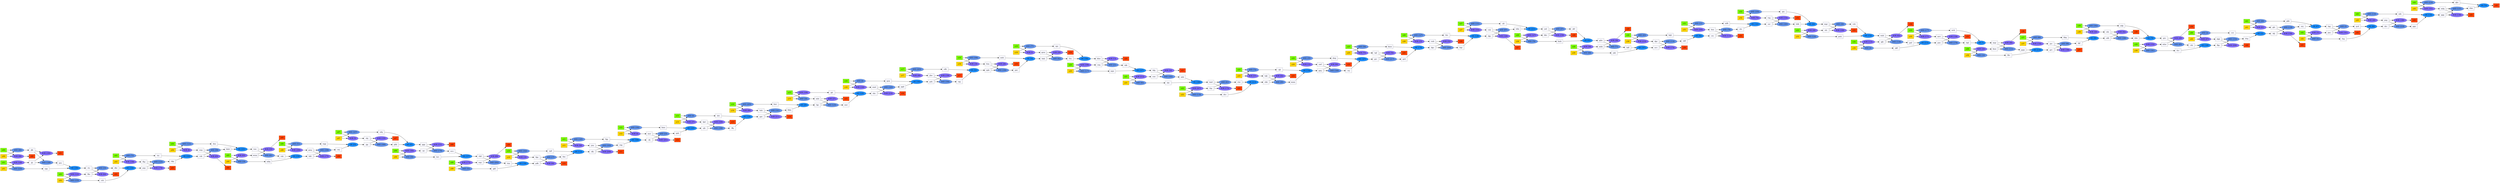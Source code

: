 digraph {
rankdir = "LR"
x00 [style="filled" shape="box" color="gray50" fillcolor="lawngreen"]
x01 [style="filled" shape="box" color="gray50" fillcolor="lawngreen"]
x02 [style="filled" shape="box" color="gray50" fillcolor="lawngreen"]
x03 [style="filled" shape="box" color="gray50" fillcolor="lawngreen"]
x04 [style="filled" shape="box" color="gray50" fillcolor="lawngreen"]
x05 [style="filled" shape="box" color="gray50" fillcolor="lawngreen"]
x06 [style="filled" shape="box" color="gray50" fillcolor="lawngreen"]
x07 [style="filled" shape="box" color="gray50" fillcolor="lawngreen"]
x08 [style="filled" shape="box" color="gray50" fillcolor="lawngreen"]
x09 [style="filled" shape="box" color="gray50" fillcolor="lawngreen"]
x10 [style="filled" shape="box" color="gray50" fillcolor="lawngreen"]
x11 [style="filled" shape="box" color="gray50" fillcolor="lawngreen"]
x12 [style="filled" shape="box" color="gray50" fillcolor="lawngreen"]
x13 [style="filled" shape="box" color="gray50" fillcolor="lawngreen"]
x14 [style="filled" shape="box" color="gray50" fillcolor="lawngreen"]
x15 [style="filled" shape="box" color="gray50" fillcolor="lawngreen"]
x16 [style="filled" shape="box" color="gray50" fillcolor="lawngreen"]
x17 [style="filled" shape="box" color="gray50" fillcolor="lawngreen"]
x18 [style="filled" shape="box" color="gray50" fillcolor="lawngreen"]
x19 [style="filled" shape="box" color="gray50" fillcolor="lawngreen"]
x20 [style="filled" shape="box" color="gray50" fillcolor="lawngreen"]
x21 [style="filled" shape="box" color="gray50" fillcolor="lawngreen"]
x22 [style="filled" shape="box" color="gray50" fillcolor="lawngreen"]
x23 [style="filled" shape="box" color="gray50" fillcolor="lawngreen"]
x24 [style="filled" shape="box" color="gray50" fillcolor="lawngreen"]
x25 [style="filled" shape="box" color="gray50" fillcolor="lawngreen"]
x26 [style="filled" shape="box" color="gray50" fillcolor="lawngreen"]
x27 [style="filled" shape="box" color="gray50" fillcolor="lawngreen"]
x28 [style="filled" shape="box" color="gray50" fillcolor="lawngreen"]
x29 [style="filled" shape="box" color="gray50" fillcolor="lawngreen"]
x30 [style="filled" shape="box" color="gray50" fillcolor="lawngreen"]
x31 [style="filled" shape="box" color="gray50" fillcolor="lawngreen"]
x32 [style="filled" shape="box" color="gray50" fillcolor="lawngreen"]
x33 [style="filled" shape="box" color="gray50" fillcolor="lawngreen"]
x34 [style="filled" shape="box" color="gray50" fillcolor="lawngreen"]
x35 [style="filled" shape="box" color="gray50" fillcolor="lawngreen"]
x36 [style="filled" shape="box" color="gray50" fillcolor="lawngreen"]
x37 [style="filled" shape="box" color="gray50" fillcolor="lawngreen"]
x38 [style="filled" shape="box" color="gray50" fillcolor="lawngreen"]
x39 [style="filled" shape="box" color="gray50" fillcolor="lawngreen"]
x40 [style="filled" shape="box" color="gray50" fillcolor="lawngreen"]
x41 [style="filled" shape="box" color="gray50" fillcolor="lawngreen"]
x42 [style="filled" shape="box" color="gray50" fillcolor="lawngreen"]
x43 [style="filled" shape="box" color="gray50" fillcolor="lawngreen"]
x44 [style="filled" shape="box" color="gray50" fillcolor="lawngreen"]
y00 [style="filled" shape="box" color="gray50" fillcolor="gold"]
y01 [style="filled" shape="box" color="gray50" fillcolor="gold"]
y02 [style="filled" shape="box" color="gray50" fillcolor="gold"]
y03 [style="filled" shape="box" color="gray50" fillcolor="gold"]
y04 [style="filled" shape="box" color="gray50" fillcolor="gold"]
y05 [style="filled" shape="box" color="gray50" fillcolor="gold"]
y06 [style="filled" shape="box" color="gray50" fillcolor="gold"]
y07 [style="filled" shape="box" color="gray50" fillcolor="gold"]
y08 [style="filled" shape="box" color="gray50" fillcolor="gold"]
y09 [style="filled" shape="box" color="gray50" fillcolor="gold"]
y10 [style="filled" shape="box" color="gray50" fillcolor="gold"]
y11 [style="filled" shape="box" color="gray50" fillcolor="gold"]
y12 [style="filled" shape="box" color="gray50" fillcolor="gold"]
y13 [style="filled" shape="box" color="gray50" fillcolor="gold"]
y14 [style="filled" shape="box" color="gray50" fillcolor="gold"]
y15 [style="filled" shape="box" color="gray50" fillcolor="gold"]
y16 [style="filled" shape="box" color="gray50" fillcolor="gold"]
y17 [style="filled" shape="box" color="gray50" fillcolor="gold"]
y18 [style="filled" shape="box" color="gray50" fillcolor="gold"]
y19 [style="filled" shape="box" color="gray50" fillcolor="gold"]
y20 [style="filled" shape="box" color="gray50" fillcolor="gold"]
y21 [style="filled" shape="box" color="gray50" fillcolor="gold"]
y22 [style="filled" shape="box" color="gray50" fillcolor="gold"]
y23 [style="filled" shape="box" color="gray50" fillcolor="gold"]
y24 [style="filled" shape="box" color="gray50" fillcolor="gold"]
y25 [style="filled" shape="box" color="gray50" fillcolor="gold"]
y26 [style="filled" shape="box" color="gray50" fillcolor="gold"]
y27 [style="filled" shape="box" color="gray50" fillcolor="gold"]
y28 [style="filled" shape="box" color="gray50" fillcolor="gold"]
y29 [style="filled" shape="box" color="gray50" fillcolor="gold"]
y30 [style="filled" shape="box" color="gray50" fillcolor="gold"]
y31 [style="filled" shape="box" color="gray50" fillcolor="gold"]
y32 [style="filled" shape="box" color="gray50" fillcolor="gold"]
y33 [style="filled" shape="box" color="gray50" fillcolor="gold"]
y34 [style="filled" shape="box" color="gray50" fillcolor="gold"]
y35 [style="filled" shape="box" color="gray50" fillcolor="gold"]
y36 [style="filled" shape="box" color="gray50" fillcolor="gold"]
y37 [style="filled" shape="box" color="gray50" fillcolor="gold"]
y38 [style="filled" shape="box" color="gray50" fillcolor="gold"]
y39 [style="filled" shape="box" color="gray50" fillcolor="gold"]
y40 [style="filled" shape="box" color="gray50" fillcolor="gold"]
y41 [style="filled" shape="box" color="gray50" fillcolor="gold"]
y42 [style="filled" shape="box" color="gray50" fillcolor="gold"]
y43 [style="filled" shape="box" color="gray50" fillcolor="gold"]
y44 [style="filled" shape="box" color="gray50" fillcolor="gold"]
dct [style="filled" shape="box" color="gray50" fillcolor="ghostwhite"]
qww [style="filled" shape="box" color="gray50" fillcolor="ghostwhite"]
vvt [style="filled" shape="box" color="gray50" fillcolor="ghostwhite"]
bpj [style="filled" shape="box" color="gray50" fillcolor="ghostwhite"]
jmc [style="filled" shape="box" color="gray50" fillcolor="ghostwhite"]
qvd [style="filled" shape="box" color="gray50" fillcolor="ghostwhite"]
qkf [style="filled" shape="box" color="gray50" fillcolor="ghostwhite"]
shj [style="filled" shape="box" color="gray50" fillcolor="ghostwhite"]
msr [style="filled" shape="box" color="gray50" fillcolor="ghostwhite"]
dqf [style="filled" shape="box" color="gray50" fillcolor="ghostwhite"]
wvh [style="filled" shape="box" color="gray50" fillcolor="ghostwhite"]
mqr [style="filled" shape="box" color="gray50" fillcolor="ghostwhite"]
cwp [style="filled" shape="box" color="gray50" fillcolor="ghostwhite"]
qsm [style="filled" shape="box" color="gray50" fillcolor="ghostwhite"]
fpp [style="filled" shape="box" color="gray50" fillcolor="ghostwhite"]
mfb [style="filled" shape="box" color="gray50" fillcolor="ghostwhite"]
swf [style="filled" shape="box" color="gray50" fillcolor="ghostwhite"]
kbw [style="filled" shape="box" color="gray50" fillcolor="ghostwhite"]
cnq [style="filled" shape="box" color="gray50" fillcolor="ghostwhite"]
z20 [style="filled" shape="box" color="gray50" fillcolor="orangered"]
fbv [style="filled" shape="box" color="gray50" fillcolor="ghostwhite"]
vwb [style="filled" shape="box" color="gray50" fillcolor="ghostwhite"]
pnt [style="filled" shape="box" color="gray50" fillcolor="ghostwhite"]
nwb [style="filled" shape="box" color="gray50" fillcolor="ghostwhite"]
bnk [style="filled" shape="box" color="gray50" fillcolor="ghostwhite"]
pdk [style="filled" shape="box" color="gray50" fillcolor="ghostwhite"]
fnn [style="filled" shape="box" color="gray50" fillcolor="ghostwhite"]
fcm [style="filled" shape="box" color="gray50" fillcolor="ghostwhite"]
mkq [style="filled" shape="box" color="gray50" fillcolor="ghostwhite"]
mht [style="filled" shape="box" color="gray50" fillcolor="ghostwhite"]
tdh [style="filled" shape="box" color="gray50" fillcolor="ghostwhite"]
dvg [style="filled" shape="box" color="gray50" fillcolor="ghostwhite"]
hfj [style="filled" shape="box" color="gray50" fillcolor="ghostwhite"]
rfj [style="filled" shape="box" color="gray50" fillcolor="ghostwhite"]
qnh [style="filled" shape="box" color="gray50" fillcolor="ghostwhite"]
fmw [style="filled" shape="box" color="gray50" fillcolor="ghostwhite"]
wgp [style="filled" shape="box" color="gray50" fillcolor="ghostwhite"]
ncj [style="filled" shape="box" color="gray50" fillcolor="ghostwhite"]
jjg [style="filled" shape="box" color="gray50" fillcolor="ghostwhite"]
bkm [style="filled" shape="box" color="gray50" fillcolor="ghostwhite"]
bwr [style="filled" shape="box" color="gray50" fillcolor="ghostwhite"]
fgc [style="filled" shape="box" color="gray50" fillcolor="ghostwhite"]
z15 [style="filled" shape="box" color="gray50" fillcolor="orangered"]
qnk [style="filled" shape="box" color="gray50" fillcolor="ghostwhite"]
z18 [style="filled" shape="box" color="gray50" fillcolor="orangered"]
z19 [style="filled" shape="box" color="gray50" fillcolor="orangered"]
mgr [style="filled" shape="box" color="gray50" fillcolor="ghostwhite"]
vfc [style="filled" shape="box" color="gray50" fillcolor="ghostwhite"]
vsh [style="filled" shape="box" color="gray50" fillcolor="ghostwhite"]
cdh [style="filled" shape="box" color="gray50" fillcolor="ghostwhite"]
wjj [style="filled" shape="box" color="gray50" fillcolor="ghostwhite"]
rtc [style="filled" shape="box" color="gray50" fillcolor="ghostwhite"]
fkn [style="filled" shape="box" color="gray50" fillcolor="ghostwhite"]
dbr [style="filled" shape="box" color="gray50" fillcolor="ghostwhite"]
bfg [style="filled" shape="box" color="gray50" fillcolor="ghostwhite"]
rsw [style="filled" shape="box" color="gray50" fillcolor="ghostwhite"]
z21 [style="filled" shape="box" color="gray50" fillcolor="orangered"]
dwp [style="filled" shape="box" color="gray50" fillcolor="ghostwhite"]
fpd [style="filled" shape="box" color="gray50" fillcolor="ghostwhite"]
qdw [style="filled" shape="box" color="gray50" fillcolor="ghostwhite"]
mhh [style="filled" shape="box" color="gray50" fillcolor="ghostwhite"]
z29 [style="filled" shape="box" color="gray50" fillcolor="orangered"]
cds [style="filled" shape="box" color="gray50" fillcolor="ghostwhite"]
fcg [style="filled" shape="box" color="gray50" fillcolor="ghostwhite"]
wnb [style="filled" shape="box" color="gray50" fillcolor="ghostwhite"]
qjh [style="filled" shape="box" color="gray50" fillcolor="ghostwhite"]
z34 [style="filled" shape="box" color="gray50" fillcolor="orangered"]
kqh [style="filled" shape="box" color="gray50" fillcolor="ghostwhite"]
hdk [style="filled" shape="box" color="gray50" fillcolor="ghostwhite"]
qtc [style="filled" shape="box" color="gray50" fillcolor="ghostwhite"]
pbk [style="filled" shape="box" color="gray50" fillcolor="ghostwhite"]
sdq [style="filled" shape="box" color="gray50" fillcolor="ghostwhite"]
ggp [style="filled" shape="box" color="gray50" fillcolor="ghostwhite"]
psg [style="filled" shape="box" color="gray50" fillcolor="ghostwhite"]
jsd [style="filled" shape="box" color="gray50" fillcolor="ghostwhite"]
kbc [style="filled" shape="box" color="gray50" fillcolor="ghostwhite"]
jbf [style="filled" shape="box" color="gray50" fillcolor="ghostwhite"]
jhw [style="filled" shape="box" color="gray50" fillcolor="ghostwhite"]
grs [style="filled" shape="box" color="gray50" fillcolor="ghostwhite"]
whw [style="filled" shape="box" color="gray50" fillcolor="ghostwhite"]
z39 [style="filled" shape="box" color="gray50" fillcolor="orangered"]
hrv [style="filled" shape="box" color="gray50" fillcolor="ghostwhite"]
dgc [style="filled" shape="box" color="gray50" fillcolor="ghostwhite"]
z26 [style="filled" shape="box" color="gray50" fillcolor="orangered"]
tsw [style="filled" shape="box" color="gray50" fillcolor="ghostwhite"]
wwm [style="filled" shape="box" color="gray50" fillcolor="ghostwhite"]
hdt [style="filled" shape="box" color="gray50" fillcolor="ghostwhite"]
tqf [style="filled" shape="box" color="gray50" fillcolor="ghostwhite"]
grc [style="filled" shape="box" color="gray50" fillcolor="ghostwhite"]
z25 [style="filled" shape="box" color="gray50" fillcolor="orangered"]
z09 [style="filled" shape="box" color="gray50" fillcolor="orangered"]
dmw [style="filled" shape="box" color="gray50" fillcolor="ghostwhite"]
tqk [style="filled" shape="box" color="gray50" fillcolor="ghostwhite"]
jrm [style="filled" shape="box" color="gray50" fillcolor="ghostwhite"]
rsk [style="filled" shape="box" color="gray50" fillcolor="ghostwhite"]
dmh [style="filled" shape="box" color="gray50" fillcolor="ghostwhite"]
jfb [style="filled" shape="box" color="gray50" fillcolor="ghostwhite"]
tmd [style="filled" shape="box" color="gray50" fillcolor="ghostwhite"]
fsp [style="filled" shape="box" color="gray50" fillcolor="ghostwhite"]
rtw [style="filled" shape="box" color="gray50" fillcolor="ghostwhite"]
frn [style="filled" shape="box" color="gray50" fillcolor="ghostwhite"]
bmh [style="filled" shape="box" color="gray50" fillcolor="ghostwhite"]
z02 [style="filled" shape="box" color="gray50" fillcolor="orangered"]
z04 [style="filled" shape="box" color="gray50" fillcolor="orangered"]
z36 [style="filled" shape="box" color="gray50" fillcolor="orangered"]
dqk [style="filled" shape="box" color="gray50" fillcolor="ghostwhite"]
jnk [style="filled" shape="box" color="gray50" fillcolor="ghostwhite"]
hsh [style="filled" shape="box" color="gray50" fillcolor="ghostwhite"]
vtg [style="filled" shape="box" color="gray50" fillcolor="ghostwhite"]
hdf [style="filled" shape="box" color="gray50" fillcolor="ghostwhite"]
sjk [style="filled" shape="box" color="gray50" fillcolor="ghostwhite"]
ttc [style="filled" shape="box" color="gray50" fillcolor="ghostwhite"]
qhs [style="filled" shape="box" color="gray50" fillcolor="ghostwhite"]
vkm [style="filled" shape="box" color="gray50" fillcolor="ghostwhite"]
z45 [style="filled" shape="box" color="gray50" fillcolor="orangered"]
sgc [style="filled" shape="box" color="gray50" fillcolor="ghostwhite"]
tdw [style="filled" shape="box" color="gray50" fillcolor="ghostwhite"]
ndp [style="filled" shape="box" color="gray50" fillcolor="ghostwhite"]
rrc [style="filled" shape="box" color="gray50" fillcolor="ghostwhite"]
bsn [style="filled" shape="box" color="gray50" fillcolor="ghostwhite"]
vfs [style="filled" shape="box" color="gray50" fillcolor="ghostwhite"]
pkb [style="filled" shape="box" color="gray50" fillcolor="ghostwhite"]
rnk [style="filled" shape="box" color="gray50" fillcolor="ghostwhite"]
chk [style="filled" shape="box" color="gray50" fillcolor="ghostwhite"]
z23 [style="filled" shape="box" color="gray50" fillcolor="orangered"]
nbf [style="filled" shape="box" color="gray50" fillcolor="ghostwhite"]
rtb [style="filled" shape="box" color="gray50" fillcolor="ghostwhite"]
drc [style="filled" shape="box" color="gray50" fillcolor="ghostwhite"]
vsk [style="filled" shape="box" color="gray50" fillcolor="ghostwhite"]
djp [style="filled" shape="box" color="gray50" fillcolor="ghostwhite"]
wkn [style="filled" shape="box" color="gray50" fillcolor="ghostwhite"]
hbg [style="filled" shape="box" color="gray50" fillcolor="ghostwhite"]
vkd [style="filled" shape="box" color="gray50" fillcolor="ghostwhite"]
wqr [style="filled" shape="box" color="gray50" fillcolor="ghostwhite"]
gbf [style="filled" shape="box" color="gray50" fillcolor="ghostwhite"]
gmj [style="filled" shape="box" color="gray50" fillcolor="ghostwhite"]
z24 [style="filled" shape="box" color="gray50" fillcolor="orangered"]
gfs [style="filled" shape="box" color="gray50" fillcolor="ghostwhite"]
sdb [style="filled" shape="box" color="gray50" fillcolor="ghostwhite"]
z38 [style="filled" shape="box" color="gray50" fillcolor="orangered"]
rkv [style="filled" shape="box" color="gray50" fillcolor="ghostwhite"]
z10 [style="filled" shape="box" color="gray50" fillcolor="orangered"]
mnm [style="filled" shape="box" color="gray50" fillcolor="ghostwhite"]
kjf [style="filled" shape="box" color="gray50" fillcolor="ghostwhite"]
nvj [style="filled" shape="box" color="gray50" fillcolor="ghostwhite"]
grv [style="filled" shape="box" color="gray50" fillcolor="ghostwhite"]
jnv [style="filled" shape="box" color="gray50" fillcolor="ghostwhite"]
z00 [style="filled" shape="box" color="gray50" fillcolor="orangered"]
jjj [style="filled" shape="box" color="gray50" fillcolor="ghostwhite"]
z01 [style="filled" shape="box" color="gray50" fillcolor="orangered"]
wdq [style="filled" shape="box" color="gray50" fillcolor="ghostwhite"]
vkp [style="filled" shape="box" color="gray50" fillcolor="ghostwhite"]
vrb [style="filled" shape="box" color="gray50" fillcolor="ghostwhite"]
psp [style="filled" shape="box" color="gray50" fillcolor="ghostwhite"]
gwg [style="filled" shape="box" color="gray50" fillcolor="ghostwhite"]
nqw [style="filled" shape="box" color="gray50" fillcolor="ghostwhite"]
fhp [style="filled" shape="box" color="gray50" fillcolor="ghostwhite"]
jgt [style="filled" shape="box" color="gray50" fillcolor="ghostwhite"]
ndc [style="filled" shape="box" color="gray50" fillcolor="ghostwhite"]
pqm [style="filled" shape="box" color="gray50" fillcolor="ghostwhite"]
cpd [style="filled" shape="box" color="gray50" fillcolor="ghostwhite"]
tfh [style="filled" shape="box" color="gray50" fillcolor="ghostwhite"]
z31 [style="filled" shape="box" color="gray50" fillcolor="orangered"]
dpr [style="filled" shape="box" color="gray50" fillcolor="ghostwhite"]
nvv [style="filled" shape="box" color="gray50" fillcolor="ghostwhite"]
z30 [style="filled" shape="box" color="gray50" fillcolor="orangered"]
pnf [style="filled" shape="box" color="gray50" fillcolor="ghostwhite"]
dvc [style="filled" shape="box" color="gray50" fillcolor="ghostwhite"]
nwr [style="filled" shape="box" color="gray50" fillcolor="ghostwhite"]
shs [style="filled" shape="box" color="gray50" fillcolor="ghostwhite"]
dsn [style="filled" shape="box" color="gray50" fillcolor="ghostwhite"]
pwh [style="filled" shape="box" color="gray50" fillcolor="ghostwhite"]
pss [style="filled" shape="box" color="gray50" fillcolor="ghostwhite"]
hts [style="filled" shape="box" color="gray50" fillcolor="ghostwhite"]
hqr [style="filled" shape="box" color="gray50" fillcolor="ghostwhite"]
ffq [style="filled" shape="box" color="gray50" fillcolor="ghostwhite"]
gnt [style="filled" shape="box" color="gray50" fillcolor="ghostwhite"]
gqn [style="filled" shape="box" color="gray50" fillcolor="ghostwhite"]
ggg [style="filled" shape="box" color="gray50" fillcolor="ghostwhite"]
sfr [style="filled" shape="box" color="gray50" fillcolor="ghostwhite"]
ssr [style="filled" shape="box" color="gray50" fillcolor="ghostwhite"]
z32 [style="filled" shape="box" color="gray50" fillcolor="orangered"]
z07 [style="filled" shape="box" color="gray50" fillcolor="orangered"]
ttm [style="filled" shape="box" color="gray50" fillcolor="ghostwhite"]
mvt [style="filled" shape="box" color="gray50" fillcolor="ghostwhite"]
jnw [style="filled" shape="box" color="gray50" fillcolor="ghostwhite"]
z35 [style="filled" shape="box" color="gray50" fillcolor="orangered"]
z44 [style="filled" shape="box" color="gray50" fillcolor="orangered"]
ccj [style="filled" shape="box" color="gray50" fillcolor="ghostwhite"]
wnd [style="filled" shape="box" color="gray50" fillcolor="ghostwhite"]
pgd [style="filled" shape="box" color="gray50" fillcolor="ghostwhite"]
fqp [style="filled" shape="box" color="gray50" fillcolor="ghostwhite"]
z27 [style="filled" shape="box" color="gray50" fillcolor="orangered"]
fvv [style="filled" shape="box" color="gray50" fillcolor="ghostwhite"]
fkp [style="filled" shape="box" color="gray50" fillcolor="ghostwhite"]
z05 [style="filled" shape="box" color="gray50" fillcolor="orangered"]
cjc [style="filled" shape="box" color="gray50" fillcolor="ghostwhite"]
z08 [style="filled" shape="box" color="gray50" fillcolor="orangered"]
prk [style="filled" shape="box" color="gray50" fillcolor="ghostwhite"]
z17 [style="filled" shape="box" color="gray50" fillcolor="orangered"]
wvc [style="filled" shape="box" color="gray50" fillcolor="ghostwhite"]
z41 [style="filled" shape="box" color="gray50" fillcolor="orangered"]
z28 [style="filled" shape="box" color="gray50" fillcolor="orangered"]
mbt [style="filled" shape="box" color="gray50" fillcolor="ghostwhite"]
hmn [style="filled" shape="box" color="gray50" fillcolor="ghostwhite"]
sjh [style="filled" shape="box" color="gray50" fillcolor="ghostwhite"]
rng [style="filled" shape="box" color="gray50" fillcolor="ghostwhite"]
z33 [style="filled" shape="box" color="gray50" fillcolor="orangered"]
z13 [style="filled" shape="box" color="gray50" fillcolor="orangered"]
z22 [style="filled" shape="box" color="gray50" fillcolor="orangered"]
z06 [style="filled" shape="box" color="gray50" fillcolor="orangered"]
grd [style="filled" shape="box" color="gray50" fillcolor="ghostwhite"]
z03 [style="filled" shape="box" color="gray50" fillcolor="orangered"]
z43 [style="filled" shape="box" color="gray50" fillcolor="orangered"]
z42 [style="filled" shape="box" color="gray50" fillcolor="orangered"]
cpp [style="filled" shape="box" color="gray50" fillcolor="ghostwhite"]
z37 [style="filled" shape="box" color="gray50" fillcolor="orangered"]
z12 [style="filled" shape="box" color="gray50" fillcolor="orangered"]
z40 [style="filled" shape="box" color="gray50" fillcolor="orangered"]
z11 [style="filled" shape="box" color="gray50" fillcolor="orangered"]
z14 [style="filled" shape="box" color="gray50" fillcolor="orangered"]
z16 [style="filled" shape="box" color="gray50" fillcolor="orangered"]
0 [label="AND (0)" style="filled" color="gray50" fillcolor="cornflowerblue"]
1 [label="XOR (1)" style="filled" color="gray50" fillcolor="lightslateblue"]
2 [label="AND (2)" style="filled" color="gray50" fillcolor="cornflowerblue"]
3 [label="AND (3)" style="filled" color="gray50" fillcolor="cornflowerblue"]
4 [label="AND (4)" style="filled" color="gray50" fillcolor="cornflowerblue"]
5 [label="XOR (5)" style="filled" color="gray50" fillcolor="lightslateblue"]
6 [label="XOR (6)" style="filled" color="gray50" fillcolor="lightslateblue"]
7 [label="OR (7)" style="filled" color="gray50" fillcolor="dodgerblue"]
8 [label="XOR (8)" style="filled" color="gray50" fillcolor="lightslateblue"]
9 [label="AND (9)" style="filled" color="gray50" fillcolor="cornflowerblue"]
10 [label="XOR (10)" style="filled" color="gray50" fillcolor="lightslateblue"]
11 [label="AND (11)" style="filled" color="gray50" fillcolor="cornflowerblue"]
12 [label="XOR (12)" style="filled" color="gray50" fillcolor="lightslateblue"]
13 [label="XOR (13)" style="filled" color="gray50" fillcolor="lightslateblue"]
14 [label="AND (14)" style="filled" color="gray50" fillcolor="cornflowerblue"]
15 [label="XOR (15)" style="filled" color="gray50" fillcolor="lightslateblue"]
16 [label="OR (16)" style="filled" color="gray50" fillcolor="dodgerblue"]
17 [label="AND (17)" style="filled" color="gray50" fillcolor="cornflowerblue"]
18 [label="XOR (18)" style="filled" color="gray50" fillcolor="lightslateblue"]
19 [label="AND (19)" style="filled" color="gray50" fillcolor="cornflowerblue"]
20 [label="AND (20)" style="filled" color="gray50" fillcolor="cornflowerblue"]
21 [label="AND (21)" style="filled" color="gray50" fillcolor="cornflowerblue"]
22 [label="OR (22)" style="filled" color="gray50" fillcolor="dodgerblue"]
23 [label="AND (23)" style="filled" color="gray50" fillcolor="cornflowerblue"]
24 [label="XOR (24)" style="filled" color="gray50" fillcolor="lightslateblue"]
25 [label="OR (25)" style="filled" color="gray50" fillcolor="dodgerblue"]
26 [label="OR (26)" style="filled" color="gray50" fillcolor="dodgerblue"]
27 [label="XOR (27)" style="filled" color="gray50" fillcolor="lightslateblue"]
28 [label="XOR (28)" style="filled" color="gray50" fillcolor="lightslateblue"]
29 [label="XOR (29)" style="filled" color="gray50" fillcolor="lightslateblue"]
30 [label="AND (30)" style="filled" color="gray50" fillcolor="cornflowerblue"]
31 [label="XOR (31)" style="filled" color="gray50" fillcolor="lightslateblue"]
32 [label="OR (32)" style="filled" color="gray50" fillcolor="dodgerblue"]
33 [label="AND (33)" style="filled" color="gray50" fillcolor="cornflowerblue"]
34 [label="XOR (34)" style="filled" color="gray50" fillcolor="lightslateblue"]
35 [label="AND (35)" style="filled" color="gray50" fillcolor="cornflowerblue"]
36 [label="XOR (36)" style="filled" color="gray50" fillcolor="lightslateblue"]
37 [label="XOR (37)" style="filled" color="gray50" fillcolor="lightslateblue"]
38 [label="XOR (38)" style="filled" color="gray50" fillcolor="lightslateblue"]
39 [label="XOR (39)" style="filled" color="gray50" fillcolor="lightslateblue"]
40 [label="XOR (40)" style="filled" color="gray50" fillcolor="lightslateblue"]
41 [label="AND (41)" style="filled" color="gray50" fillcolor="cornflowerblue"]
42 [label="XOR (42)" style="filled" color="gray50" fillcolor="lightslateblue"]
43 [label="AND (43)" style="filled" color="gray50" fillcolor="cornflowerblue"]
44 [label="OR (44)" style="filled" color="gray50" fillcolor="dodgerblue"]
45 [label="OR (45)" style="filled" color="gray50" fillcolor="dodgerblue"]
46 [label="XOR (46)" style="filled" color="gray50" fillcolor="lightslateblue"]
47 [label="AND (47)" style="filled" color="gray50" fillcolor="cornflowerblue"]
48 [label="XOR (48)" style="filled" color="gray50" fillcolor="lightslateblue"]
49 [label="XOR (49)" style="filled" color="gray50" fillcolor="lightslateblue"]
50 [label="AND (50)" style="filled" color="gray50" fillcolor="cornflowerblue"]
51 [label="AND (51)" style="filled" color="gray50" fillcolor="cornflowerblue"]
52 [label="XOR (52)" style="filled" color="gray50" fillcolor="lightslateblue"]
53 [label="XOR (53)" style="filled" color="gray50" fillcolor="lightslateblue"]
54 [label="XOR (54)" style="filled" color="gray50" fillcolor="lightslateblue"]
55 [label="AND (55)" style="filled" color="gray50" fillcolor="cornflowerblue"]
56 [label="AND (56)" style="filled" color="gray50" fillcolor="cornflowerblue"]
57 [label="XOR (57)" style="filled" color="gray50" fillcolor="lightslateblue"]
58 [label="XOR (58)" style="filled" color="gray50" fillcolor="lightslateblue"]
59 [label="AND (59)" style="filled" color="gray50" fillcolor="cornflowerblue"]
60 [label="AND (60)" style="filled" color="gray50" fillcolor="cornflowerblue"]
61 [label="AND (61)" style="filled" color="gray50" fillcolor="cornflowerblue"]
62 [label="AND (62)" style="filled" color="gray50" fillcolor="cornflowerblue"]
63 [label="OR (63)" style="filled" color="gray50" fillcolor="dodgerblue"]
64 [label="XOR (64)" style="filled" color="gray50" fillcolor="lightslateblue"]
65 [label="XOR (65)" style="filled" color="gray50" fillcolor="lightslateblue"]
66 [label="XOR (66)" style="filled" color="gray50" fillcolor="lightslateblue"]
67 [label="XOR (67)" style="filled" color="gray50" fillcolor="lightslateblue"]
68 [label="AND (68)" style="filled" color="gray50" fillcolor="cornflowerblue"]
69 [label="XOR (69)" style="filled" color="gray50" fillcolor="lightslateblue"]
70 [label="XOR (70)" style="filled" color="gray50" fillcolor="lightslateblue"]
71 [label="AND (71)" style="filled" color="gray50" fillcolor="cornflowerblue"]
72 [label="AND (72)" style="filled" color="gray50" fillcolor="cornflowerblue"]
73 [label="AND (73)" style="filled" color="gray50" fillcolor="cornflowerblue"]
74 [label="OR (74)" style="filled" color="gray50" fillcolor="dodgerblue"]
75 [label="XOR (75)" style="filled" color="gray50" fillcolor="lightslateblue"]
76 [label="AND (76)" style="filled" color="gray50" fillcolor="cornflowerblue"]
77 [label="AND (77)" style="filled" color="gray50" fillcolor="cornflowerblue"]
78 [label="OR (78)" style="filled" color="gray50" fillcolor="dodgerblue"]
79 [label="AND (79)" style="filled" color="gray50" fillcolor="cornflowerblue"]
80 [label="AND (80)" style="filled" color="gray50" fillcolor="cornflowerblue"]
81 [label="AND (81)" style="filled" color="gray50" fillcolor="cornflowerblue"]
82 [label="XOR (82)" style="filled" color="gray50" fillcolor="lightslateblue"]
83 [label="XOR (83)" style="filled" color="gray50" fillcolor="lightslateblue"]
84 [label="OR (84)" style="filled" color="gray50" fillcolor="dodgerblue"]
85 [label="AND (85)" style="filled" color="gray50" fillcolor="cornflowerblue"]
86 [label="OR (86)" style="filled" color="gray50" fillcolor="dodgerblue"]
87 [label="AND (87)" style="filled" color="gray50" fillcolor="cornflowerblue"]
88 [label="AND (88)" style="filled" color="gray50" fillcolor="cornflowerblue"]
89 [label="XOR (89)" style="filled" color="gray50" fillcolor="lightslateblue"]
90 [label="XOR (90)" style="filled" color="gray50" fillcolor="lightslateblue"]
91 [label="XOR (91)" style="filled" color="gray50" fillcolor="lightslateblue"]
92 [label="XOR (92)" style="filled" color="gray50" fillcolor="lightslateblue"]
93 [label="AND (93)" style="filled" color="gray50" fillcolor="cornflowerblue"]
94 [label="XOR (94)" style="filled" color="gray50" fillcolor="lightslateblue"]
95 [label="AND (95)" style="filled" color="gray50" fillcolor="cornflowerblue"]
96 [label="OR (96)" style="filled" color="gray50" fillcolor="dodgerblue"]
97 [label="OR (97)" style="filled" color="gray50" fillcolor="dodgerblue"]
98 [label="AND (98)" style="filled" color="gray50" fillcolor="cornflowerblue"]
99 [label="XOR (99)" style="filled" color="gray50" fillcolor="lightslateblue"]
100 [label="XOR (100)" style="filled" color="gray50" fillcolor="lightslateblue"]
101 [label="XOR (101)" style="filled" color="gray50" fillcolor="lightslateblue"]
102 [label="OR (102)" style="filled" color="gray50" fillcolor="dodgerblue"]
103 [label="XOR (103)" style="filled" color="gray50" fillcolor="lightslateblue"]
104 [label="OR (104)" style="filled" color="gray50" fillcolor="dodgerblue"]
105 [label="AND (105)" style="filled" color="gray50" fillcolor="cornflowerblue"]
106 [label="AND (106)" style="filled" color="gray50" fillcolor="cornflowerblue"]
107 [label="OR (107)" style="filled" color="gray50" fillcolor="dodgerblue"]
108 [label="XOR (108)" style="filled" color="gray50" fillcolor="lightslateblue"]
109 [label="XOR (109)" style="filled" color="gray50" fillcolor="lightslateblue"]
110 [label="AND (110)" style="filled" color="gray50" fillcolor="cornflowerblue"]
111 [label="AND (111)" style="filled" color="gray50" fillcolor="cornflowerblue"]
112 [label="OR (112)" style="filled" color="gray50" fillcolor="dodgerblue"]
113 [label="XOR (113)" style="filled" color="gray50" fillcolor="lightslateblue"]
114 [label="AND (114)" style="filled" color="gray50" fillcolor="cornflowerblue"]
115 [label="XOR (115)" style="filled" color="gray50" fillcolor="lightslateblue"]
116 [label="AND (116)" style="filled" color="gray50" fillcolor="cornflowerblue"]
117 [label="AND (117)" style="filled" color="gray50" fillcolor="cornflowerblue"]
118 [label="AND (118)" style="filled" color="gray50" fillcolor="cornflowerblue"]
119 [label="AND (119)" style="filled" color="gray50" fillcolor="cornflowerblue"]
120 [label="OR (120)" style="filled" color="gray50" fillcolor="dodgerblue"]
121 [label="AND (121)" style="filled" color="gray50" fillcolor="cornflowerblue"]
122 [label="XOR (122)" style="filled" color="gray50" fillcolor="lightslateblue"]
123 [label="AND (123)" style="filled" color="gray50" fillcolor="cornflowerblue"]
124 [label="AND (124)" style="filled" color="gray50" fillcolor="cornflowerblue"]
125 [label="AND (125)" style="filled" color="gray50" fillcolor="cornflowerblue"]
126 [label="AND (126)" style="filled" color="gray50" fillcolor="cornflowerblue"]
127 [label="AND (127)" style="filled" color="gray50" fillcolor="cornflowerblue"]
128 [label="OR (128)" style="filled" color="gray50" fillcolor="dodgerblue"]
129 [label="OR (129)" style="filled" color="gray50" fillcolor="dodgerblue"]
130 [label="OR (130)" style="filled" color="gray50" fillcolor="dodgerblue"]
131 [label="AND (131)" style="filled" color="gray50" fillcolor="cornflowerblue"]
132 [label="OR (132)" style="filled" color="gray50" fillcolor="dodgerblue"]
133 [label="XOR (133)" style="filled" color="gray50" fillcolor="lightslateblue"]
134 [label="OR (134)" style="filled" color="gray50" fillcolor="dodgerblue"]
135 [label="XOR (135)" style="filled" color="gray50" fillcolor="lightslateblue"]
136 [label="OR (136)" style="filled" color="gray50" fillcolor="dodgerblue"]
137 [label="AND (137)" style="filled" color="gray50" fillcolor="cornflowerblue"]
138 [label="XOR (138)" style="filled" color="gray50" fillcolor="lightslateblue"]
139 [label="XOR (139)" style="filled" color="gray50" fillcolor="lightslateblue"]
140 [label="AND (140)" style="filled" color="gray50" fillcolor="cornflowerblue"]
141 [label="AND (141)" style="filled" color="gray50" fillcolor="cornflowerblue"]
142 [label="OR (142)" style="filled" color="gray50" fillcolor="dodgerblue"]
143 [label="AND (143)" style="filled" color="gray50" fillcolor="cornflowerblue"]
144 [label="XOR (144)" style="filled" color="gray50" fillcolor="lightslateblue"]
145 [label="AND (145)" style="filled" color="gray50" fillcolor="cornflowerblue"]
146 [label="XOR (146)" style="filled" color="gray50" fillcolor="lightslateblue"]
147 [label="XOR (147)" style="filled" color="gray50" fillcolor="lightslateblue"]
148 [label="OR (148)" style="filled" color="gray50" fillcolor="dodgerblue"]
149 [label="XOR (149)" style="filled" color="gray50" fillcolor="lightslateblue"]
150 [label="OR (150)" style="filled" color="gray50" fillcolor="dodgerblue"]
151 [label="XOR (151)" style="filled" color="gray50" fillcolor="lightslateblue"]
152 [label="XOR (152)" style="filled" color="gray50" fillcolor="lightslateblue"]
153 [label="AND (153)" style="filled" color="gray50" fillcolor="cornflowerblue"]
154 [label="XOR (154)" style="filled" color="gray50" fillcolor="lightslateblue"]
155 [label="AND (155)" style="filled" color="gray50" fillcolor="cornflowerblue"]
156 [label="XOR (156)" style="filled" color="gray50" fillcolor="lightslateblue"]
157 [label="OR (157)" style="filled" color="gray50" fillcolor="dodgerblue"]
158 [label="XOR (158)" style="filled" color="gray50" fillcolor="lightslateblue"]
159 [label="XOR (159)" style="filled" color="gray50" fillcolor="lightslateblue"]
160 [label="AND (160)" style="filled" color="gray50" fillcolor="cornflowerblue"]
161 [label="OR (161)" style="filled" color="gray50" fillcolor="dodgerblue"]
162 [label="AND (162)" style="filled" color="gray50" fillcolor="cornflowerblue"]
163 [label="AND (163)" style="filled" color="gray50" fillcolor="cornflowerblue"]
164 [label="AND (164)" style="filled" color="gray50" fillcolor="cornflowerblue"]
165 [label="OR (165)" style="filled" color="gray50" fillcolor="dodgerblue"]
166 [label="OR (166)" style="filled" color="gray50" fillcolor="dodgerblue"]
167 [label="AND (167)" style="filled" color="gray50" fillcolor="cornflowerblue"]
168 [label="XOR (168)" style="filled" color="gray50" fillcolor="lightslateblue"]
169 [label="XOR (169)" style="filled" color="gray50" fillcolor="lightslateblue"]
170 [label="AND (170)" style="filled" color="gray50" fillcolor="cornflowerblue"]
171 [label="XOR (171)" style="filled" color="gray50" fillcolor="lightslateblue"]
172 [label="XOR (172)" style="filled" color="gray50" fillcolor="lightslateblue"]
173 [label="XOR (173)" style="filled" color="gray50" fillcolor="lightslateblue"]
174 [label="XOR (174)" style="filled" color="gray50" fillcolor="lightslateblue"]
175 [label="XOR (175)" style="filled" color="gray50" fillcolor="lightslateblue"]
176 [label="AND (176)" style="filled" color="gray50" fillcolor="cornflowerblue"]
177 [label="AND (177)" style="filled" color="gray50" fillcolor="cornflowerblue"]
178 [label="OR (178)" style="filled" color="gray50" fillcolor="dodgerblue"]
179 [label="XOR (179)" style="filled" color="gray50" fillcolor="lightslateblue"]
180 [label="XOR (180)" style="filled" color="gray50" fillcolor="lightslateblue"]
181 [label="AND (181)" style="filled" color="gray50" fillcolor="cornflowerblue"]
182 [label="AND (182)" style="filled" color="gray50" fillcolor="cornflowerblue"]
183 [label="AND (183)" style="filled" color="gray50" fillcolor="cornflowerblue"]
184 [label="OR (184)" style="filled" color="gray50" fillcolor="dodgerblue"]
185 [label="OR (185)" style="filled" color="gray50" fillcolor="dodgerblue"]
186 [label="AND (186)" style="filled" color="gray50" fillcolor="cornflowerblue"]
187 [label="OR (187)" style="filled" color="gray50" fillcolor="dodgerblue"]
188 [label="XOR (188)" style="filled" color="gray50" fillcolor="lightslateblue"]
189 [label="OR (189)" style="filled" color="gray50" fillcolor="dodgerblue"]
190 [label="AND (190)" style="filled" color="gray50" fillcolor="cornflowerblue"]
191 [label="XOR (191)" style="filled" color="gray50" fillcolor="lightslateblue"]
192 [label="AND (192)" style="filled" color="gray50" fillcolor="cornflowerblue"]
193 [label="AND (193)" style="filled" color="gray50" fillcolor="cornflowerblue"]
194 [label="AND (194)" style="filled" color="gray50" fillcolor="cornflowerblue"]
195 [label="OR (195)" style="filled" color="gray50" fillcolor="dodgerblue"]
196 [label="AND (196)" style="filled" color="gray50" fillcolor="cornflowerblue"]
197 [label="OR (197)" style="filled" color="gray50" fillcolor="dodgerblue"]
198 [label="XOR (198)" style="filled" color="gray50" fillcolor="lightslateblue"]
199 [label="XOR (199)" style="filled" color="gray50" fillcolor="lightslateblue"]
200 [label="XOR (200)" style="filled" color="gray50" fillcolor="lightslateblue"]
201 [label="XOR (201)" style="filled" color="gray50" fillcolor="lightslateblue"]
202 [label="AND (202)" style="filled" color="gray50" fillcolor="cornflowerblue"]
203 [label="AND (203)" style="filled" color="gray50" fillcolor="cornflowerblue"]
204 [label="AND (204)" style="filled" color="gray50" fillcolor="cornflowerblue"]
205 [label="AND (205)" style="filled" color="gray50" fillcolor="cornflowerblue"]
206 [label="XOR (206)" style="filled" color="gray50" fillcolor="lightslateblue"]
207 [label="XOR (207)" style="filled" color="gray50" fillcolor="lightslateblue"]
208 [label="XOR (208)" style="filled" color="gray50" fillcolor="lightslateblue"]
209 [label="XOR (209)" style="filled" color="gray50" fillcolor="lightslateblue"]
210 [label="XOR (210)" style="filled" color="gray50" fillcolor="lightslateblue"]
211 [label="XOR (211)" style="filled" color="gray50" fillcolor="lightslateblue"]
212 [label="XOR (212)" style="filled" color="gray50" fillcolor="lightslateblue"]
213 [label="OR (213)" style="filled" color="gray50" fillcolor="dodgerblue"]
214 [label="AND (214)" style="filled" color="gray50" fillcolor="cornflowerblue"]
215 [label="OR (215)" style="filled" color="gray50" fillcolor="dodgerblue"]
216 [label="OR (216)" style="filled" color="gray50" fillcolor="dodgerblue"]
217 [label="AND (217)" style="filled" color="gray50" fillcolor="cornflowerblue"]
218 [label="AND (218)" style="filled" color="gray50" fillcolor="cornflowerblue"]
219 [label="XOR (219)" style="filled" color="gray50" fillcolor="lightslateblue"]
220 [label="AND (220)" style="filled" color="gray50" fillcolor="cornflowerblue"]
221 [label="OR (221)" style="filled" color="gray50" fillcolor="dodgerblue"]
y13->0
x13->0
0->dct
y19->1
x19->1
1->qww
x40->2
y40->2
2->vvt
bpj->3
jmc->3
3->qvd
x34->4
y34->4
4->qkf
y07->5
x07->5
5->shj
x12->6
y12->6
6->msr
dqf->7
wvh->7
7->mqr
y04->8
x04->8
8->cwp
x16->9
y16->9
9->qsm
x10->10
y10->10
10->fpp
y31->11
x31->11
11->mfb
y24->12
x24->12
12->swf
kbw->13
cnq->13
13->z20
x36->14
y36->14
14->fbv
y26->15
x26->15
15->vwb
pnt->16
nwb->16
16->bnk
pdk->17
fpp->17
17->fnn
x18->18
y18->18
18->fcm
y05->19
x05->19
19->mkq
y15->20
x15->20
20->mht
cnq->21
kbw->21
21->tdh
dvg->22
vvt->22
22->hfj
msr->23
rfj->23
23->qnh
y36->24
x36->24
24->fmw
wgp->25
ncj->25
25->jjg
bkm->26
bwr->26
26->fgc
mht->27
fgc->27
27->z15
fcm->28
qnk->28
28->z18
bnk->29
qww->29
29->z19
mgr->30
vfc->30
30->vsh
y42->31
x42->31
31->jmc
cdh->32
wjj->32
32->qnk
rtc->33
fkn->33
33->dbr
bfg->34
rsw->34
34->z21
y24->35
x24->35
35->dwp
y33->36
x33->36
36->vfc
x13->37
y13->37
37->fpd
qdw->38
mhh->38
38->z29
x29->39
y29->39
39->mhh
y38->40
x38->40
40->cds
y42->41
x42->41
41->fcg
wnb->42
qjh->42
42->z34
y30->43
x30->43
43->kqh
hdk->44
qtc->44
44->mgr
pbk->45
sdq->45
45->ggp
y43->46
x43->46
46->psg
jsd->47
kbc->47
47->jbf
x17->48
y17->48
48->jhw
grs->49
whw->49
49->z39
x08->50
y08->50
50->hrv
y06->51
x06->51
51->wgp
vwb->52
dgc->52
52->z26
tsw->53
wwm->53
53->z05
tqf->54
grc->54
54->z25
x09->55
y09->55
55->gbf
y25->56
x25->56
56->dmw
x23->57
y23->57
57->tqk
x11->58
y11->58
58->jrm
cwp->59
rsk->59
59->dmh
y00->60
x00->60
60->jfb
tmd->61
fsp->61
61->rtw
qww->62
bnk->62
62->frn
jbf->63
bmh->63
63->qdw
rtc->64
fkn->64
64->z02
cwp->65
rsk->65
65->z04
mqr->66
fmw->66
66->z36
y40->67
x40->67
67->dqk
y29->68
x29->68
68->jnk
y14->69
x14->69
69->hsh
x32->70
y32->70
70->vtg
mhh->71
qdw->71
71->hdf
x23->72
y23->72
72->sjk
x03->73
y03->73
73->ttc
qhs->74
vkm->74
74->z45
y25->75
x25->75
75->tqf
y28->76
x28->76
76->bmh
y19->77
x19->77
77->sgc
tdw->78
ndp->78
78->grs
rrc->79
bsn->79
79->vfs
y41->80
x41->80
80->pkb
tsw->81
wwm->81
81->rnk
tqk->82
chk->82
82->z23
x05->83
y05->83
83->wwm
kqh->84
nbf->84
84->rrc
whw->85
grs->85
85->rtb
fcg->86
qvd->86
86->drc
vsk->87
djp->87
87->wkn
y37->88
x37->88
88->hbg
vkd->89
wqr->89
89->z09
gmj->90
swf->90
90->z24
y41->91
x41->91
91->gfs
sdb->92
cds->92
92->z38
x21->93
y21->93
93->rkv
pdk->94
fpp->94
94->z10
chk->95
tqk->95
95->mnm
hbg->96
kjf->96
96->sdb
pkb->97
nvj->97
97->bpj
grv->98
jnv->98
98->kjf
x00->99
y00->99
99->z00
jjj->100
jfb->100
100->z01
x44->101
y44->101
101->wdq
ttc->102
vkp->102
102->rsk
x27->103
y27->103
103->vsk
dbr->104
vrb->104
104->psp
x32->105
y32->105
105->qtc
hdt->106
gwg->106
106->ncj
nqw->107
tdh->107
107->bfg
y03->108
x03->108
108->fhp
y15->109
x15->109
109->jgt
x43->110
y43->110
110->ndc
fmw->111
mqr->111
111->pqm
fnn->112
cpd->112
112->tfh
bsn->113
rrc->113
113->z31
dpr->114
nvv->114
114->nbf
x34->115
y34->115
115->qjh
wnb->116
qjh->116
116->pnf
y20->117
x20->117
117->nqw
hfj->118
gfs->118
118->nvj
y22->119
x22->119
119->dvc
nwr->120
jgt->120
120->shs
x04->121
y04->121
121->dsn
x02->122
y02->122
122->fkn
fhp->123
psp->123
123->vkp
x33->124
y33->124
124->pwh
mht->125
fgc->125
125->nwr
jfb->126
jjj->126
126->pss
y26->127
x26->127
127->hts
hts->128
hqr->128
128->djp
dct->129
ffq->129
129->gnt
ndc->130
gqn->130
130->ggg
y27->131
x27->131
131->sfr
pwh->132
vsh->132
132->wnb
vtg->133
ssr->133
133->z32
sjk->134
mnm->134
134->gmj
jjg->135
shj->135
135->z07
gbf->136
ttm->136
136->pdk
ggg->137
wdq->137
137->vkm
mvt->138
jnw->138
138->z35
ggg->139
wdq->139
139->z44
swf->140
gmj->140
140->ccj
gnt->141
hsh->141
141->bkm
mfb->142
vfs->142
142->ssr
wnd->143
shs->143
143->pgd
x16->144
y16->144
144->wnd
x11->145
y11->145
145->fqp
vsk->146
djp->146
146->z27
x28->147
y28->147
147->kbc
rtb->148
fvv->148
148->fkp
y01->149
x01->149
149->jjj
rnk->150
mkq->150
150->hdt
cjc->151
ggp->151
151->z08
y39->152
x39->152
152->whw
fkp->153
dqk->153
153->dvg
y37->154
x37->154
154->jnv
x02->155
y02->155
155->vrb
prk->156
jhw->156
156->z17
wvc->157
hrv->157
157->vkd
hfj->158
gfs->158
158->z41
kbc->159
jsd->159
159->z28
shj->160
jjg->160
160->pbk
dmh->161
dsn->161
161->tsw
x10->162
y10->162
162->cpd
rsw->163
bfg->163
163->mbt
jhw->164
prk->164
164->wjj
hmn->165
qnh->165
165->sjh
fqp->166
rng->166
166->rfj
y07->167
x07->167
167->sdq
vfc->168
mgr->168
168->z33
sjh->169
fpd->169
169->z13
ggp->170
cjc->170
170->wvc
y35->171
x35->171
171->mvt
fsp->172
tmd->172
172->z22
y09->173
x09->173
173->wqr
dpr->174
nvv->174
174->z30
hdt->175
gwg->175
175->z06
mvt->176
jnw->176
176->dqf
x35->177
y35->177
177->wvh
grd->178
dmw->178
178->dgc
psp->179
fhp->179
179->z03
x08->180
y08->180
180->cjc
x39->181
y39->181
181->fvv
x38->182
y38->182
182->ndp
ssr->183
vtg->183
183->hdk
frn->184
sgc->184
184->kbw
qsm->185
pgd->185
185->prk
cds->186
sdb->186
186->tdw
ccj->187
dwp->187
187->grc
psg->188
drc->188
188->z43
mbt->189
rkv->189
189->tmd
y18->190
x18->190
190->nwb
jmc->191
bpj->191
191->z42
y12->192
x12->192
192->hmn
jrm->193
tfh->193
193->rng
qnk->194
fcm->194
194->pnt
cpp->195
pss->195
195->rtc
sjh->196
fpd->196
196->ffq
jnk->197
hdf->197
197->nvv
grv->198
jnv->198
198->z37
x20->199
y20->199
199->cnq
y31->200
x31->200
200->bsn
rfj->201
msr->201
201->z12
vkd->202
wqr->202
202->ttm
y17->203
x17->203
203->cdh
dgc->204
vwb->204
204->hqr
y14->205
x14->205
205->bwr
y06->206
x06->206
206->gwg
y22->207
x22->207
207->fsp
fkp->208
dqk->208
208->z40
jrm->209
tfh->209
209->z11
y30->210
x30->210
210->dpr
hsh->211
gnt->211
211->z14
x21->212
y21->212
212->rsw
rtw->213
dvc->213
213->chk
x44->214
y44->214
214->qhs
qkf->215
pnf->215
215->jnw
fbv->216
pqm->216
216->grv
grc->217
tqf->217
217->grd
drc->218
psg->218
218->gqn
shs->219
wnd->219
219->z16
y01->220
x01->220
220->cpp
sfr->221
wkn->221
221->jsd
}

